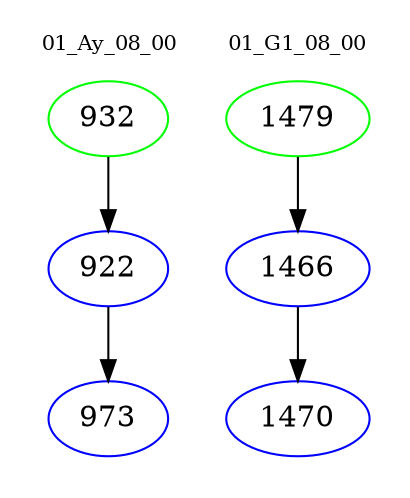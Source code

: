 digraph{
subgraph cluster_0 {
color = white
label = "01_Ay_08_00";
fontsize=10;
T0_932 [label="932", color="green"]
T0_932 -> T0_922 [color="black"]
T0_922 [label="922", color="blue"]
T0_922 -> T0_973 [color="black"]
T0_973 [label="973", color="blue"]
}
subgraph cluster_1 {
color = white
label = "01_G1_08_00";
fontsize=10;
T1_1479 [label="1479", color="green"]
T1_1479 -> T1_1466 [color="black"]
T1_1466 [label="1466", color="blue"]
T1_1466 -> T1_1470 [color="black"]
T1_1470 [label="1470", color="blue"]
}
}
